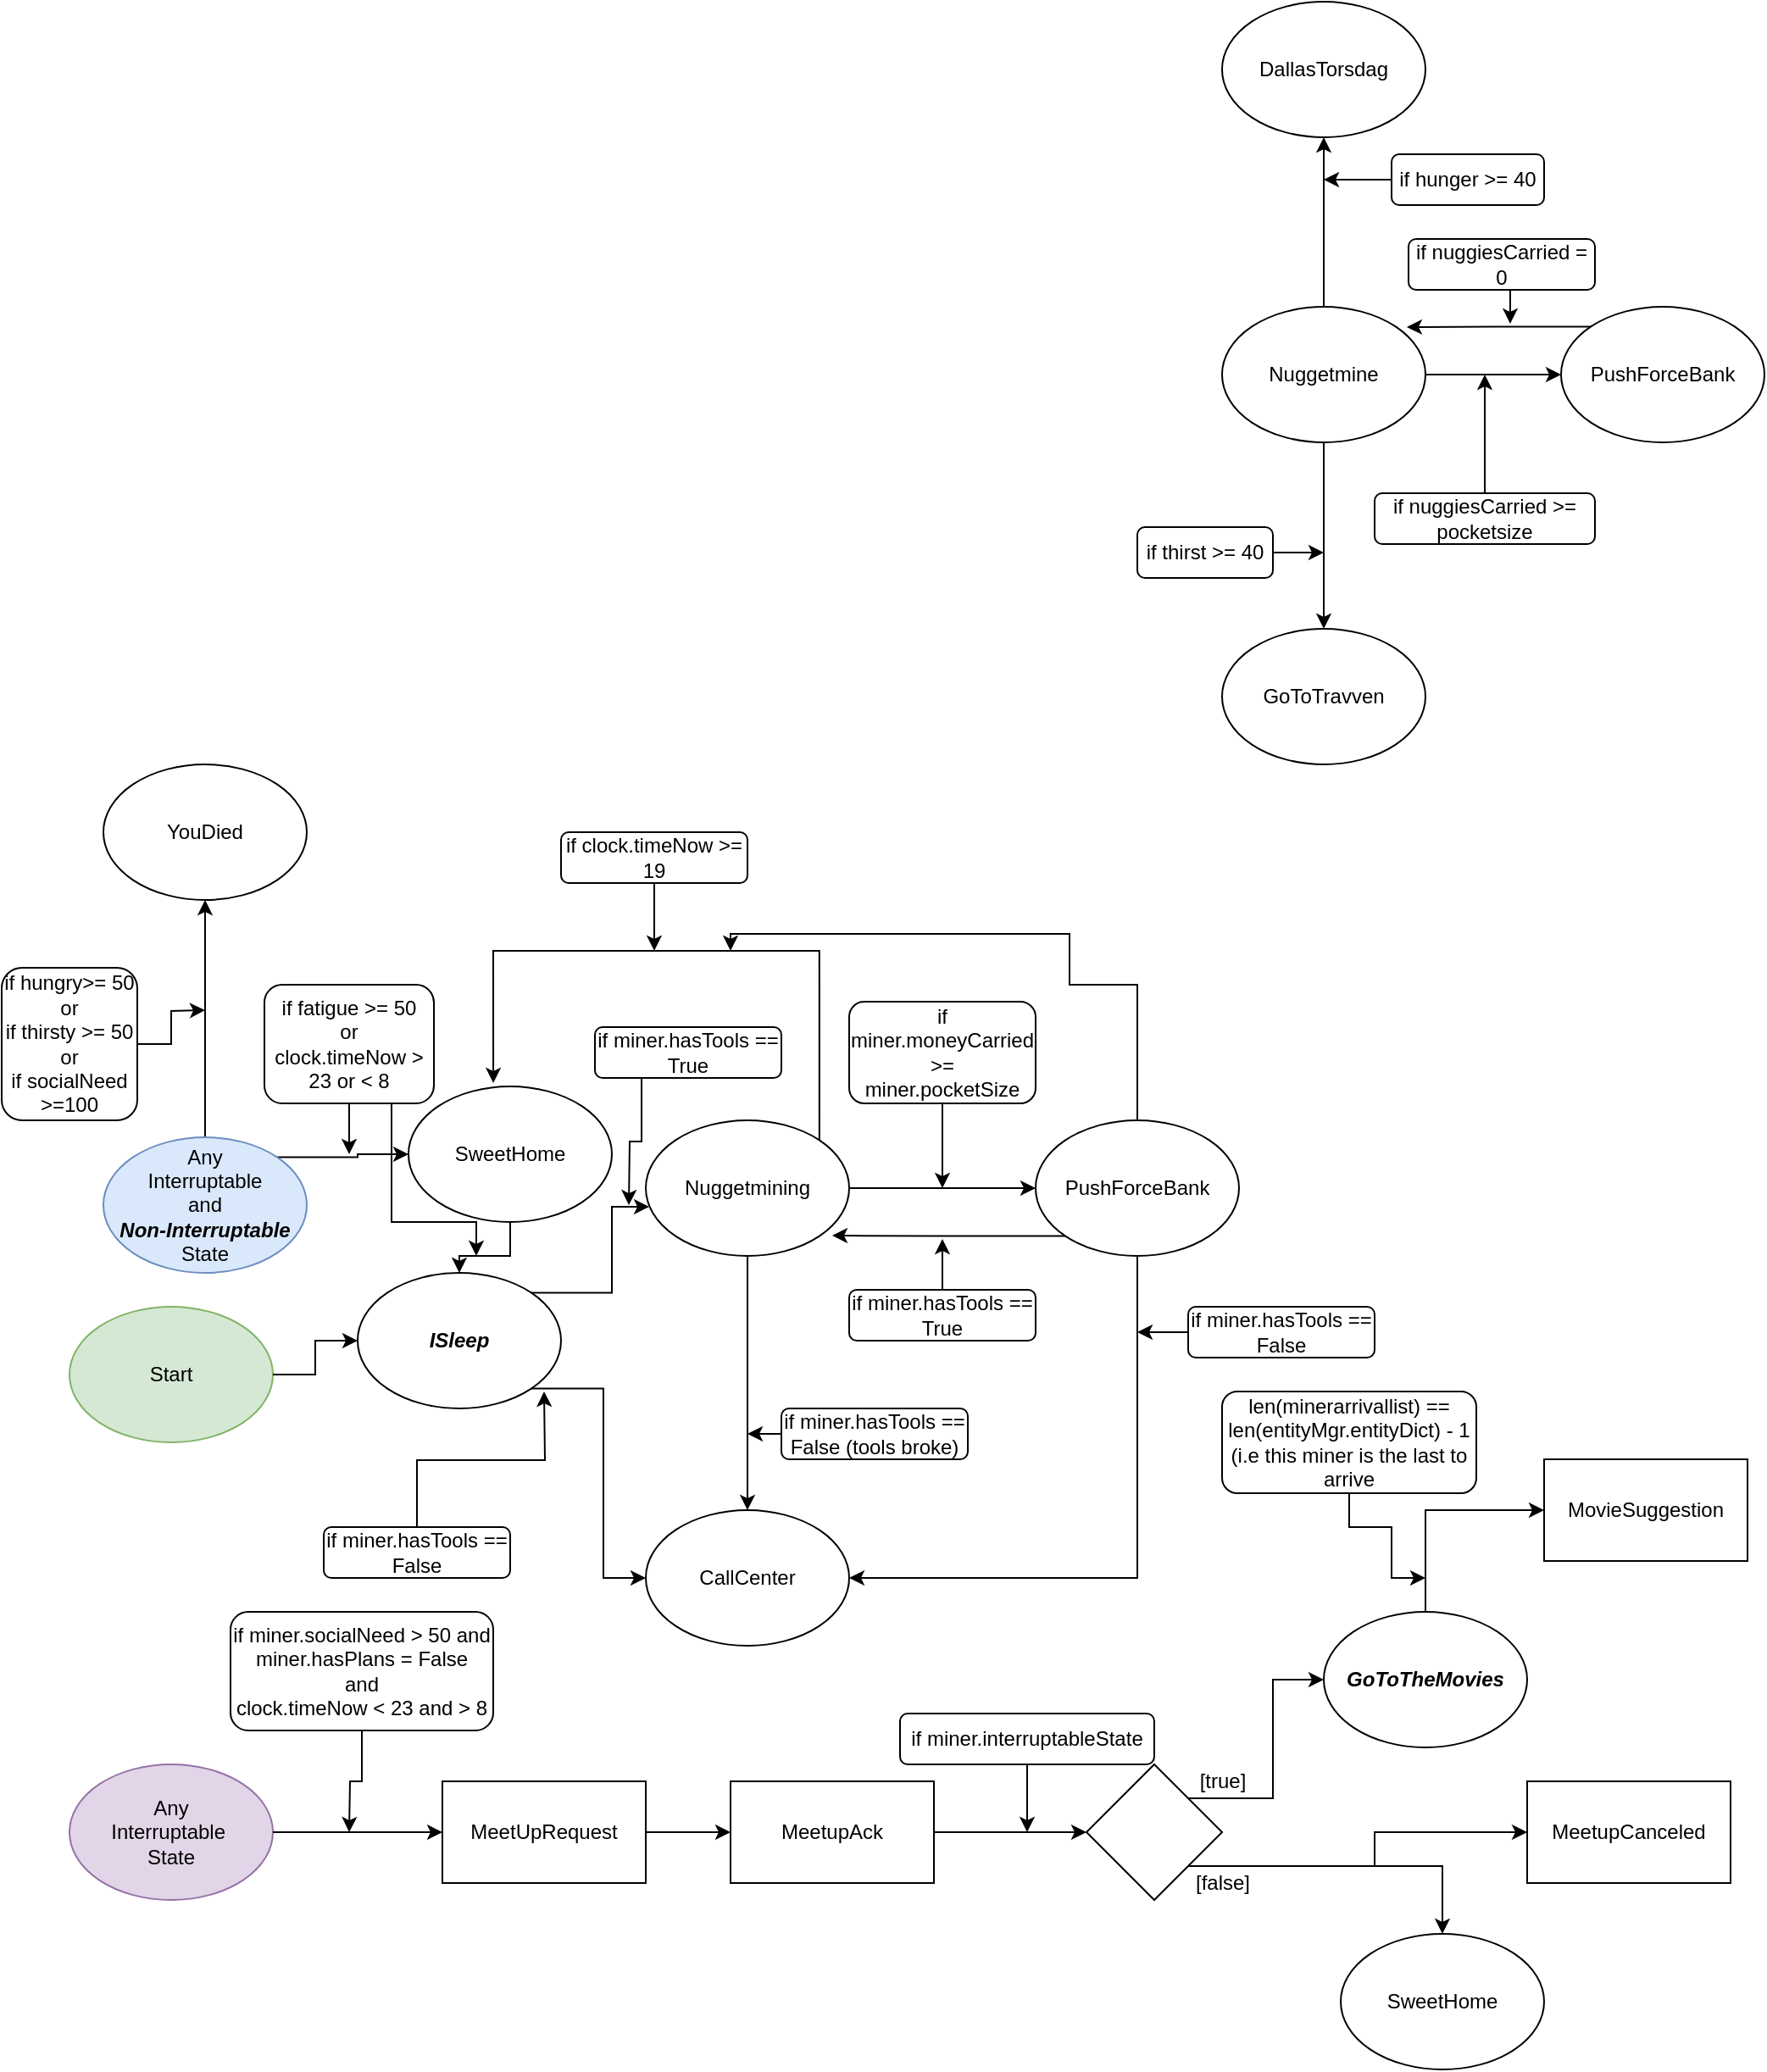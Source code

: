 <mxfile version="12.6.5" type="device"><diagram id="fdf_WBCvm2wgA68wb1EI" name="Page-1"><mxGraphModel dx="1422" dy="2042" grid="1" gridSize="10" guides="1" tooltips="1" connect="1" arrows="1" fold="1" page="1" pageScale="1" pageWidth="850" pageHeight="1100" math="0" shadow="0"><root><mxCell id="0"/><mxCell id="1" parent="0"/><mxCell id="K7hLNqGEeLTEueCjMqMA-26" style="edgeStyle=orthogonalEdgeStyle;rounded=0;orthogonalLoop=1;jettySize=auto;html=1;exitX=0.5;exitY=1;exitDx=0;exitDy=0;entryX=0.5;entryY=0;entryDx=0;entryDy=0;" parent="1" source="K7hLNqGEeLTEueCjMqMA-16" target="K7hLNqGEeLTEueCjMqMA-22" edge="1"><mxGeometry relative="1" as="geometry"/></mxCell><mxCell id="K7hLNqGEeLTEueCjMqMA-37" style="edgeStyle=orthogonalEdgeStyle;rounded=0;orthogonalLoop=1;jettySize=auto;html=1;exitX=0.5;exitY=0;exitDx=0;exitDy=0;entryX=0.5;entryY=1;entryDx=0;entryDy=0;" parent="1" source="K7hLNqGEeLTEueCjMqMA-16" target="K7hLNqGEeLTEueCjMqMA-35" edge="1"><mxGeometry relative="1" as="geometry"/></mxCell><mxCell id="K7hLNqGEeLTEueCjMqMA-43" style="edgeStyle=orthogonalEdgeStyle;rounded=0;orthogonalLoop=1;jettySize=auto;html=1;exitX=1;exitY=0.5;exitDx=0;exitDy=0;entryX=0;entryY=0.5;entryDx=0;entryDy=0;" parent="1" source="K7hLNqGEeLTEueCjMqMA-16" edge="1"><mxGeometry relative="1" as="geometry"><mxPoint x="950" y="-330" as="targetPoint"/></mxGeometry></mxCell><mxCell id="K7hLNqGEeLTEueCjMqMA-16" value="" style="ellipse;whiteSpace=wrap;html=1;" parent="1" vertex="1"><mxGeometry x="750" y="-370" width="120" height="80" as="geometry"/></mxCell><mxCell id="K7hLNqGEeLTEueCjMqMA-17" value="Nuggetmine" style="text;html=1;align=center;verticalAlign=middle;whiteSpace=wrap;rounded=0;" parent="1" vertex="1"><mxGeometry x="790" y="-340" width="40" height="20" as="geometry"/></mxCell><mxCell id="K7hLNqGEeLTEueCjMqMA-25" value="" style="group" parent="1" vertex="1" connectable="0"><mxGeometry x="750" y="-180" width="120" height="80" as="geometry"/></mxCell><mxCell id="K7hLNqGEeLTEueCjMqMA-22" value="" style="ellipse;whiteSpace=wrap;html=1;" parent="K7hLNqGEeLTEueCjMqMA-25" vertex="1"><mxGeometry width="120" height="80" as="geometry"/></mxCell><mxCell id="K7hLNqGEeLTEueCjMqMA-24" value="&lt;font face=&quot;Helvetica&quot;&gt;GoToTravven&lt;/font&gt;" style="text;html=1;strokeColor=none;fillColor=none;align=center;verticalAlign=middle;whiteSpace=wrap;rounded=0;" parent="K7hLNqGEeLTEueCjMqMA-25" vertex="1"><mxGeometry x="25" y="20" width="70" height="40" as="geometry"/></mxCell><mxCell id="K7hLNqGEeLTEueCjMqMA-33" style="edgeStyle=orthogonalEdgeStyle;rounded=0;orthogonalLoop=1;jettySize=auto;html=1;exitX=1;exitY=0.5;exitDx=0;exitDy=0;" parent="1" source="K7hLNqGEeLTEueCjMqMA-32" edge="1"><mxGeometry relative="1" as="geometry"><mxPoint x="810" y="-225" as="targetPoint"/></mxGeometry></mxCell><mxCell id="K7hLNqGEeLTEueCjMqMA-32" value="if thirst &amp;gt;= 40" style="rounded=1;whiteSpace=wrap;html=1;" parent="1" vertex="1"><mxGeometry x="700" y="-240" width="80" height="30" as="geometry"/></mxCell><mxCell id="K7hLNqGEeLTEueCjMqMA-85" style="edgeStyle=orthogonalEdgeStyle;rounded=0;orthogonalLoop=1;jettySize=auto;html=1;exitX=0;exitY=0.5;exitDx=0;exitDy=0;" parent="1" source="K7hLNqGEeLTEueCjMqMA-38" edge="1"><mxGeometry relative="1" as="geometry"><mxPoint x="810" y="-445" as="targetPoint"/></mxGeometry></mxCell><mxCell id="K7hLNqGEeLTEueCjMqMA-38" value="if hunger &amp;gt;= 40" style="rounded=1;whiteSpace=wrap;html=1;" parent="1" vertex="1"><mxGeometry x="850" y="-460" width="90" height="30" as="geometry"/></mxCell><mxCell id="K7hLNqGEeLTEueCjMqMA-46" style="edgeStyle=orthogonalEdgeStyle;rounded=0;orthogonalLoop=1;jettySize=auto;html=1;exitX=0.5;exitY=0;exitDx=0;exitDy=0;" parent="1" source="K7hLNqGEeLTEueCjMqMA-44" edge="1"><mxGeometry relative="1" as="geometry"><mxPoint x="905" y="-330" as="targetPoint"/></mxGeometry></mxCell><mxCell id="K7hLNqGEeLTEueCjMqMA-44" value="if nuggiesCarried &amp;gt;= pocketsize" style="rounded=1;whiteSpace=wrap;html=1;" parent="1" vertex="1"><mxGeometry x="840" y="-260" width="130" height="30" as="geometry"/></mxCell><mxCell id="K7hLNqGEeLTEueCjMqMA-68" value="" style="group" parent="1" vertex="1" connectable="0"><mxGeometry x="950" y="-370" width="120" height="80" as="geometry"/></mxCell><mxCell id="K7hLNqGEeLTEueCjMqMA-69" value="" style="ellipse;whiteSpace=wrap;html=1;" parent="K7hLNqGEeLTEueCjMqMA-68" vertex="1"><mxGeometry width="120" height="80" as="geometry"/></mxCell><mxCell id="K7hLNqGEeLTEueCjMqMA-70" value="PushForceBank" style="text;html=1;strokeColor=none;fillColor=none;align=center;verticalAlign=middle;whiteSpace=wrap;rounded=0;" parent="K7hLNqGEeLTEueCjMqMA-68" vertex="1"><mxGeometry x="25" y="20" width="70" height="40" as="geometry"/></mxCell><mxCell id="K7hLNqGEeLTEueCjMqMA-75" value="" style="group" parent="1" vertex="1" connectable="0"><mxGeometry x="270" y="90" width="120" height="80" as="geometry"/></mxCell><mxCell id="K7hLNqGEeLTEueCjMqMA-76" value="" style="ellipse;whiteSpace=wrap;html=1;" parent="K7hLNqGEeLTEueCjMqMA-75" vertex="1"><mxGeometry width="120" height="80" as="geometry"/></mxCell><mxCell id="K7hLNqGEeLTEueCjMqMA-77" value="SweetHome" style="text;html=1;strokeColor=none;fillColor=none;align=center;verticalAlign=middle;whiteSpace=wrap;rounded=0;" parent="K7hLNqGEeLTEueCjMqMA-75" vertex="1"><mxGeometry x="25" y="20" width="70" height="40" as="geometry"/></mxCell><mxCell id="K7hLNqGEeLTEueCjMqMA-80" value="" style="group;fillColor=none;" parent="1" vertex="1" connectable="0"><mxGeometry x="70" y="220" width="120" height="80" as="geometry"/></mxCell><mxCell id="K7hLNqGEeLTEueCjMqMA-3" value="Start" style="text;html=1;strokeColor=none;fillColor=none;align=center;verticalAlign=middle;whiteSpace=wrap;rounded=0;" parent="K7hLNqGEeLTEueCjMqMA-80" vertex="1"><mxGeometry x="60" y="10" width="40" height="20" as="geometry"/></mxCell><mxCell id="K7hLNqGEeLTEueCjMqMA-51" value="" style="ellipse;whiteSpace=wrap;html=1;fillColor=#d5e8d4;strokeColor=#82b366;" parent="K7hLNqGEeLTEueCjMqMA-80" vertex="1"><mxGeometry width="120" height="80" as="geometry"/></mxCell><mxCell id="K7hLNqGEeLTEueCjMqMA-52" value="Start" style="text;html=1;strokeColor=none;fillColor=none;align=center;verticalAlign=middle;whiteSpace=wrap;rounded=0;" parent="K7hLNqGEeLTEueCjMqMA-80" vertex="1"><mxGeometry x="40" y="30" width="40" height="20" as="geometry"/></mxCell><mxCell id="K7hLNqGEeLTEueCjMqMA-84" style="edgeStyle=orthogonalEdgeStyle;rounded=0;orthogonalLoop=1;jettySize=auto;html=1;exitX=0;exitY=0;exitDx=0;exitDy=0;entryX=0.908;entryY=0.15;entryDx=0;entryDy=0;entryPerimeter=0;" parent="1" source="K7hLNqGEeLTEueCjMqMA-69" target="K7hLNqGEeLTEueCjMqMA-16" edge="1"><mxGeometry relative="1" as="geometry"/></mxCell><mxCell id="K7hLNqGEeLTEueCjMqMA-87" style="edgeStyle=orthogonalEdgeStyle;rounded=0;orthogonalLoop=1;jettySize=auto;html=1;exitX=0.5;exitY=1;exitDx=0;exitDy=0;" parent="1" source="K7hLNqGEeLTEueCjMqMA-86" edge="1"><mxGeometry relative="1" as="geometry"><mxPoint x="920" y="-360" as="targetPoint"/></mxGeometry></mxCell><mxCell id="K7hLNqGEeLTEueCjMqMA-86" value="if nuggiesCarried = 0" style="rounded=1;whiteSpace=wrap;html=1;" parent="1" vertex="1"><mxGeometry x="860" y="-410" width="110" height="30" as="geometry"/></mxCell><mxCell id="K7hLNqGEeLTEueCjMqMA-92" style="edgeStyle=orthogonalEdgeStyle;rounded=0;orthogonalLoop=1;jettySize=auto;html=1;exitX=1;exitY=0;exitDx=0;exitDy=0;" parent="1" source="K7hLNqGEeLTEueCjMqMA-72" target="K7hLNqGEeLTEueCjMqMA-76" edge="1"><mxGeometry relative="1" as="geometry"/></mxCell><mxCell id="K7hLNqGEeLTEueCjMqMA-95" value="" style="group" parent="1" vertex="1" connectable="0"><mxGeometry x="750" y="-550" width="120" height="80" as="geometry"/></mxCell><mxCell id="K7hLNqGEeLTEueCjMqMA-34" value="" style="group" parent="K7hLNqGEeLTEueCjMqMA-95" vertex="1" connectable="0"><mxGeometry width="120" height="80" as="geometry"/></mxCell><mxCell id="K7hLNqGEeLTEueCjMqMA-35" value="" style="ellipse;whiteSpace=wrap;html=1;" parent="K7hLNqGEeLTEueCjMqMA-34" vertex="1"><mxGeometry width="120" height="80" as="geometry"/></mxCell><mxCell id="K7hLNqGEeLTEueCjMqMA-36" value="DallasTorsdag" style="text;html=1;strokeColor=none;fillColor=none;align=center;verticalAlign=middle;whiteSpace=wrap;rounded=0;" parent="K7hLNqGEeLTEueCjMqMA-34" vertex="1"><mxGeometry x="25" y="20" width="70" height="40" as="geometry"/></mxCell><mxCell id="K7hLNqGEeLTEueCjMqMA-96" value="" style="group" parent="1" vertex="1" connectable="0"><mxGeometry x="90" y="-100" width="120" height="80" as="geometry"/></mxCell><mxCell id="K7hLNqGEeLTEueCjMqMA-97" value="" style="group" parent="K7hLNqGEeLTEueCjMqMA-96" vertex="1" connectable="0"><mxGeometry width="120" height="80" as="geometry"/></mxCell><mxCell id="K7hLNqGEeLTEueCjMqMA-98" value="" style="ellipse;whiteSpace=wrap;html=1;" parent="K7hLNqGEeLTEueCjMqMA-97" vertex="1"><mxGeometry width="120" height="80" as="geometry"/></mxCell><mxCell id="K7hLNqGEeLTEueCjMqMA-99" value="YouDied" style="text;html=1;strokeColor=none;fillColor=none;align=center;verticalAlign=middle;whiteSpace=wrap;rounded=0;" parent="K7hLNqGEeLTEueCjMqMA-97" vertex="1"><mxGeometry x="25" y="20" width="70" height="40" as="geometry"/></mxCell><mxCell id="K7hLNqGEeLTEueCjMqMA-102" style="edgeStyle=orthogonalEdgeStyle;rounded=0;orthogonalLoop=1;jettySize=auto;html=1;exitX=0.5;exitY=0;exitDx=0;exitDy=0;entryX=0.5;entryY=1;entryDx=0;entryDy=0;" parent="1" source="K7hLNqGEeLTEueCjMqMA-72" target="K7hLNqGEeLTEueCjMqMA-98" edge="1"><mxGeometry relative="1" as="geometry"/></mxCell><mxCell id="K7hLNqGEeLTEueCjMqMA-104" style="edgeStyle=orthogonalEdgeStyle;rounded=0;orthogonalLoop=1;jettySize=auto;html=1;exitX=1;exitY=0.5;exitDx=0;exitDy=0;" parent="1" source="K7hLNqGEeLTEueCjMqMA-103" edge="1"><mxGeometry relative="1" as="geometry"><mxPoint x="150" y="45" as="targetPoint"/></mxGeometry></mxCell><mxCell id="K7hLNqGEeLTEueCjMqMA-103" value="&lt;div&gt;if hungry&amp;gt;= 50&lt;/div&gt;&lt;div&gt;or&lt;/div&gt;&lt;div&gt;if thirsty &amp;gt;= 50&lt;br&gt;&lt;/div&gt;&lt;div&gt;or&lt;/div&gt;&lt;div&gt;if socialNeed &amp;gt;=100&lt;/div&gt;" style="rounded=1;whiteSpace=wrap;html=1;" parent="1" vertex="1"><mxGeometry x="30" y="20" width="80" height="90" as="geometry"/></mxCell><mxCell id="eoAKdvufWvspaA0zsTED-4" style="edgeStyle=orthogonalEdgeStyle;rounded=0;orthogonalLoop=1;jettySize=auto;html=1;exitX=0.5;exitY=1;exitDx=0;exitDy=0;" edge="1" parent="1" source="K7hLNqGEeLTEueCjMqMA-81"><mxGeometry relative="1" as="geometry"><mxPoint x="235" y="130" as="targetPoint"/></mxGeometry></mxCell><mxCell id="eoAKdvufWvspaA0zsTED-5" style="edgeStyle=orthogonalEdgeStyle;rounded=0;orthogonalLoop=1;jettySize=auto;html=1;exitX=0.5;exitY=1;exitDx=0;exitDy=0;" edge="1" parent="1" source="K7hLNqGEeLTEueCjMqMA-76" target="K7hLNqGEeLTEueCjMqMA-8"><mxGeometry relative="1" as="geometry"/></mxCell><mxCell id="eoAKdvufWvspaA0zsTED-6" style="edgeStyle=orthogonalEdgeStyle;rounded=0;orthogonalLoop=1;jettySize=auto;html=1;exitX=0.75;exitY=1;exitDx=0;exitDy=0;" edge="1" parent="1" source="K7hLNqGEeLTEueCjMqMA-81"><mxGeometry relative="1" as="geometry"><mxPoint x="310" y="190" as="targetPoint"/><Array as="points"><mxPoint x="260" y="170"/><mxPoint x="310" y="170"/></Array></mxGeometry></mxCell><mxCell id="eoAKdvufWvspaA0zsTED-8" style="edgeStyle=orthogonalEdgeStyle;rounded=0;orthogonalLoop=1;jettySize=auto;html=1;exitX=1;exitY=0.5;exitDx=0;exitDy=0;" edge="1" parent="1" source="K7hLNqGEeLTEueCjMqMA-51" target="K7hLNqGEeLTEueCjMqMA-8"><mxGeometry relative="1" as="geometry"/></mxCell><mxCell id="eoAKdvufWvspaA0zsTED-10" value="" style="group" vertex="1" connectable="0" parent="1"><mxGeometry x="240" y="200" width="120" height="80" as="geometry"/></mxCell><mxCell id="K7hLNqGEeLTEueCjMqMA-8" value="" style="ellipse;whiteSpace=wrap;html=1;" parent="eoAKdvufWvspaA0zsTED-10" vertex="1"><mxGeometry width="120" height="80" as="geometry"/></mxCell><mxCell id="K7hLNqGEeLTEueCjMqMA-9" value="&lt;i&gt;&lt;b&gt;ISleep&lt;/b&gt;&lt;/i&gt;" style="text;html=1;align=center;verticalAlign=middle;whiteSpace=wrap;rounded=0;" parent="eoAKdvufWvspaA0zsTED-10" vertex="1"><mxGeometry x="40" y="30" width="40" height="20" as="geometry"/></mxCell><mxCell id="eoAKdvufWvspaA0zsTED-11" value="" style="group" vertex="1" connectable="0" parent="1"><mxGeometry x="410" y="110" width="120" height="80" as="geometry"/></mxCell><mxCell id="eoAKdvufWvspaA0zsTED-12" value="" style="ellipse;whiteSpace=wrap;html=1;" vertex="1" parent="eoAKdvufWvspaA0zsTED-11"><mxGeometry width="120" height="80" as="geometry"/></mxCell><mxCell id="eoAKdvufWvspaA0zsTED-13" value="Nuggetmining" style="text;html=1;align=center;verticalAlign=middle;whiteSpace=wrap;rounded=0;" vertex="1" parent="eoAKdvufWvspaA0zsTED-11"><mxGeometry x="40" y="30" width="40" height="20" as="geometry"/></mxCell><mxCell id="eoAKdvufWvspaA0zsTED-29" style="edgeStyle=orthogonalEdgeStyle;rounded=0;orthogonalLoop=1;jettySize=auto;html=1;exitX=0.25;exitY=1;exitDx=0;exitDy=0;" edge="1" parent="1" source="eoAKdvufWvspaA0zsTED-15"><mxGeometry relative="1" as="geometry"><mxPoint x="400" y="160" as="targetPoint"/></mxGeometry></mxCell><mxCell id="eoAKdvufWvspaA0zsTED-15" value="if miner.hasTools == True" style="rounded=1;whiteSpace=wrap;html=1;" vertex="1" parent="1"><mxGeometry x="380" y="55" width="110" height="30" as="geometry"/></mxCell><mxCell id="eoAKdvufWvspaA0zsTED-17" value="" style="group" vertex="1" connectable="0" parent="1"><mxGeometry x="410" y="340" width="120" height="80" as="geometry"/></mxCell><mxCell id="eoAKdvufWvspaA0zsTED-18" value="" style="ellipse;whiteSpace=wrap;html=1;" vertex="1" parent="eoAKdvufWvspaA0zsTED-17"><mxGeometry width="120" height="80" as="geometry"/></mxCell><mxCell id="eoAKdvufWvspaA0zsTED-19" value="CallCenter" style="text;html=1;align=center;verticalAlign=middle;whiteSpace=wrap;rounded=0;" vertex="1" parent="eoAKdvufWvspaA0zsTED-17"><mxGeometry x="40" y="30" width="40" height="20" as="geometry"/></mxCell><mxCell id="eoAKdvufWvspaA0zsTED-30" style="edgeStyle=orthogonalEdgeStyle;rounded=0;orthogonalLoop=1;jettySize=auto;html=1;exitX=0.5;exitY=0;exitDx=0;exitDy=0;" edge="1" parent="1" source="eoAKdvufWvspaA0zsTED-22"><mxGeometry relative="1" as="geometry"><mxPoint x="350" y="270" as="targetPoint"/></mxGeometry></mxCell><mxCell id="eoAKdvufWvspaA0zsTED-22" value="if miner.hasTools == False" style="rounded=1;whiteSpace=wrap;html=1;" vertex="1" parent="1"><mxGeometry x="220" y="350" width="110" height="30" as="geometry"/></mxCell><mxCell id="eoAKdvufWvspaA0zsTED-27" style="edgeStyle=orthogonalEdgeStyle;rounded=0;orthogonalLoop=1;jettySize=auto;html=1;exitX=1;exitY=1;exitDx=0;exitDy=0;entryX=0;entryY=0.5;entryDx=0;entryDy=0;" edge="1" parent="1" source="K7hLNqGEeLTEueCjMqMA-8" target="eoAKdvufWvspaA0zsTED-18"><mxGeometry relative="1" as="geometry"/></mxCell><mxCell id="eoAKdvufWvspaA0zsTED-28" style="edgeStyle=orthogonalEdgeStyle;rounded=0;orthogonalLoop=1;jettySize=auto;html=1;exitX=1;exitY=0;exitDx=0;exitDy=0;entryX=0.017;entryY=0.638;entryDx=0;entryDy=0;entryPerimeter=0;" edge="1" parent="1" source="K7hLNqGEeLTEueCjMqMA-8" target="eoAKdvufWvspaA0zsTED-12"><mxGeometry relative="1" as="geometry"><Array as="points"><mxPoint x="390" y="212"/><mxPoint x="390" y="161"/></Array></mxGeometry></mxCell><mxCell id="eoAKdvufWvspaA0zsTED-31" value="" style="group" vertex="1" connectable="0" parent="1"><mxGeometry x="640" y="110" width="120" height="80" as="geometry"/></mxCell><mxCell id="eoAKdvufWvspaA0zsTED-32" value="" style="ellipse;whiteSpace=wrap;html=1;" vertex="1" parent="eoAKdvufWvspaA0zsTED-31"><mxGeometry width="120" height="80" as="geometry"/></mxCell><mxCell id="eoAKdvufWvspaA0zsTED-33" value="PushForceBank" style="text;html=1;align=center;verticalAlign=middle;whiteSpace=wrap;rounded=0;" vertex="1" parent="eoAKdvufWvspaA0zsTED-31"><mxGeometry x="40" y="30" width="40" height="20" as="geometry"/></mxCell><mxCell id="eoAKdvufWvspaA0zsTED-34" style="edgeStyle=orthogonalEdgeStyle;rounded=0;orthogonalLoop=1;jettySize=auto;html=1;exitX=1;exitY=0.5;exitDx=0;exitDy=0;" edge="1" parent="1" source="eoAKdvufWvspaA0zsTED-12"><mxGeometry relative="1" as="geometry"><mxPoint x="640" y="150" as="targetPoint"/></mxGeometry></mxCell><mxCell id="eoAKdvufWvspaA0zsTED-41" style="edgeStyle=orthogonalEdgeStyle;rounded=0;orthogonalLoop=1;jettySize=auto;html=1;exitX=0.5;exitY=1;exitDx=0;exitDy=0;" edge="1" parent="1" source="eoAKdvufWvspaA0zsTED-38"><mxGeometry relative="1" as="geometry"><mxPoint x="585" y="150" as="targetPoint"/></mxGeometry></mxCell><mxCell id="eoAKdvufWvspaA0zsTED-38" value="if miner.moneyCarried&lt;br&gt;&amp;gt;= miner.pocketSize" style="rounded=1;whiteSpace=wrap;html=1;" vertex="1" parent="1"><mxGeometry x="530" y="40" width="110" height="60" as="geometry"/></mxCell><mxCell id="eoAKdvufWvspaA0zsTED-43" style="edgeStyle=orthogonalEdgeStyle;rounded=0;orthogonalLoop=1;jettySize=auto;html=1;exitX=1;exitY=0;exitDx=0;exitDy=0;entryX=0.417;entryY=-0.025;entryDx=0;entryDy=0;entryPerimeter=0;" edge="1" parent="1" source="eoAKdvufWvspaA0zsTED-12" target="K7hLNqGEeLTEueCjMqMA-76"><mxGeometry relative="1" as="geometry"><mxPoint x="320" y="-40" as="targetPoint"/><Array as="points"><mxPoint x="512" y="10"/><mxPoint x="320" y="10"/></Array></mxGeometry></mxCell><mxCell id="eoAKdvufWvspaA0zsTED-45" style="edgeStyle=orthogonalEdgeStyle;rounded=0;orthogonalLoop=1;jettySize=auto;html=1;exitX=0.5;exitY=1;exitDx=0;exitDy=0;" edge="1" parent="1" source="eoAKdvufWvspaA0zsTED-44"><mxGeometry relative="1" as="geometry"><mxPoint x="415" y="10" as="targetPoint"/></mxGeometry></mxCell><mxCell id="eoAKdvufWvspaA0zsTED-44" value="if clock.timeNow &amp;gt;= 19" style="rounded=1;whiteSpace=wrap;html=1;" vertex="1" parent="1"><mxGeometry x="360" y="-60" width="110" height="30" as="geometry"/></mxCell><mxCell id="eoAKdvufWvspaA0zsTED-46" style="edgeStyle=orthogonalEdgeStyle;rounded=0;orthogonalLoop=1;jettySize=auto;html=1;exitX=0.5;exitY=0;exitDx=0;exitDy=0;" edge="1" parent="1" source="eoAKdvufWvspaA0zsTED-32"><mxGeometry relative="1" as="geometry"><mxPoint x="460" y="10" as="targetPoint"/><Array as="points"><mxPoint x="700" y="30"/><mxPoint x="660" y="30"/><mxPoint x="660"/><mxPoint x="460"/><mxPoint x="460" y="10"/></Array></mxGeometry></mxCell><mxCell id="eoAKdvufWvspaA0zsTED-47" style="edgeStyle=orthogonalEdgeStyle;rounded=0;orthogonalLoop=1;jettySize=auto;html=1;exitX=0.5;exitY=1;exitDx=0;exitDy=0;entryX=0.5;entryY=0;entryDx=0;entryDy=0;" edge="1" parent="1" source="eoAKdvufWvspaA0zsTED-12" target="eoAKdvufWvspaA0zsTED-18"><mxGeometry relative="1" as="geometry"/></mxCell><mxCell id="eoAKdvufWvspaA0zsTED-62" style="edgeStyle=orthogonalEdgeStyle;rounded=0;orthogonalLoop=1;jettySize=auto;html=1;exitX=0;exitY=0.5;exitDx=0;exitDy=0;" edge="1" parent="1" source="eoAKdvufWvspaA0zsTED-51"><mxGeometry relative="1" as="geometry"><mxPoint x="470" y="295" as="targetPoint"/></mxGeometry></mxCell><mxCell id="eoAKdvufWvspaA0zsTED-51" value="if miner.hasTools == False (tools broke)" style="rounded=1;whiteSpace=wrap;html=1;" vertex="1" parent="1"><mxGeometry x="490" y="280" width="110" height="30" as="geometry"/></mxCell><mxCell id="eoAKdvufWvspaA0zsTED-54" style="edgeStyle=orthogonalEdgeStyle;rounded=0;orthogonalLoop=1;jettySize=auto;html=1;exitX=0.5;exitY=1;exitDx=0;exitDy=0;entryX=1;entryY=0.5;entryDx=0;entryDy=0;" edge="1" parent="1" source="eoAKdvufWvspaA0zsTED-32" target="eoAKdvufWvspaA0zsTED-18"><mxGeometry relative="1" as="geometry"/></mxCell><mxCell id="eoAKdvufWvspaA0zsTED-56" style="edgeStyle=orthogonalEdgeStyle;rounded=0;orthogonalLoop=1;jettySize=auto;html=1;exitX=0;exitY=0.5;exitDx=0;exitDy=0;" edge="1" parent="1" source="eoAKdvufWvspaA0zsTED-55"><mxGeometry relative="1" as="geometry"><mxPoint x="700" y="235" as="targetPoint"/></mxGeometry></mxCell><mxCell id="eoAKdvufWvspaA0zsTED-55" value="if miner.hasTools == False" style="rounded=1;whiteSpace=wrap;html=1;" vertex="1" parent="1"><mxGeometry x="730" y="220" width="110" height="30" as="geometry"/></mxCell><mxCell id="eoAKdvufWvspaA0zsTED-63" style="edgeStyle=orthogonalEdgeStyle;rounded=0;orthogonalLoop=1;jettySize=auto;html=1;exitX=0;exitY=1;exitDx=0;exitDy=0;" edge="1" parent="1" source="eoAKdvufWvspaA0zsTED-32"><mxGeometry relative="1" as="geometry"><mxPoint x="520" y="178" as="targetPoint"/></mxGeometry></mxCell><mxCell id="eoAKdvufWvspaA0zsTED-65" style="edgeStyle=orthogonalEdgeStyle;rounded=0;orthogonalLoop=1;jettySize=auto;html=1;exitX=0.5;exitY=0;exitDx=0;exitDy=0;" edge="1" parent="1" source="eoAKdvufWvspaA0zsTED-64"><mxGeometry relative="1" as="geometry"><mxPoint x="585" y="180" as="targetPoint"/></mxGeometry></mxCell><mxCell id="eoAKdvufWvspaA0zsTED-64" value="if miner.hasTools == True" style="rounded=1;whiteSpace=wrap;html=1;" vertex="1" parent="1"><mxGeometry x="530" y="210" width="110" height="30" as="geometry"/></mxCell><mxCell id="eoAKdvufWvspaA0zsTED-3" value="" style="group" vertex="1" connectable="0" parent="1"><mxGeometry x="90" y="120" width="120" height="80" as="geometry"/></mxCell><mxCell id="K7hLNqGEeLTEueCjMqMA-72" value="" style="ellipse;whiteSpace=wrap;html=1;fillColor=#dae8fc;strokeColor=#6c8ebf;" parent="eoAKdvufWvspaA0zsTED-3" vertex="1"><mxGeometry width="120" height="80" as="geometry"/></mxCell><mxCell id="K7hLNqGEeLTEueCjMqMA-73" value="&lt;div&gt;Any &lt;br&gt;Interruptable&lt;/div&gt;&lt;div&gt;and&lt;/div&gt;&lt;div&gt;&lt;b&gt;&lt;i&gt;Non-Interruptable&lt;/i&gt;&lt;/b&gt;&lt;br&gt;State&lt;/div&gt;" style="text;html=1;strokeColor=none;fillColor=none;align=center;verticalAlign=middle;whiteSpace=wrap;rounded=0;" parent="eoAKdvufWvspaA0zsTED-3" vertex="1"><mxGeometry y="30" width="120" height="20" as="geometry"/></mxCell><mxCell id="K7hLNqGEeLTEueCjMqMA-81" value="if fatigue &amp;gt;= 50&lt;br&gt;or &lt;br&gt;clock.timeNow &amp;gt; 23 or &amp;lt; 8" style="rounded=1;whiteSpace=wrap;html=1;" parent="1" vertex="1"><mxGeometry x="185" y="30" width="100" height="70" as="geometry"/></mxCell><mxCell id="eoAKdvufWvspaA0zsTED-72" value="" style="group" vertex="1" connectable="0" parent="1"><mxGeometry x="70" y="490" width="120" height="80" as="geometry"/></mxCell><mxCell id="eoAKdvufWvspaA0zsTED-69" value="" style="group;" vertex="1" connectable="0" parent="eoAKdvufWvspaA0zsTED-72"><mxGeometry width="120" height="80" as="geometry"/></mxCell><mxCell id="eoAKdvufWvspaA0zsTED-66" value="" style="group;fillColor=none;strokeColor=none;gradientColor=#ffffff;" vertex="1" connectable="0" parent="eoAKdvufWvspaA0zsTED-69"><mxGeometry width="120" height="80" as="geometry"/></mxCell><mxCell id="eoAKdvufWvspaA0zsTED-67" value="" style="ellipse;whiteSpace=wrap;html=1;fillColor=#e1d5e7;strokeColor=#9673a6;" vertex="1" parent="eoAKdvufWvspaA0zsTED-66"><mxGeometry width="120" height="80" as="geometry"/></mxCell><mxCell id="eoAKdvufWvspaA0zsTED-68" value="&lt;div&gt;Any&lt;/div&gt;&lt;div&gt;Interruptable&amp;nbsp;&lt;/div&gt;&lt;div&gt;State&lt;/div&gt;" style="text;html=1;align=center;verticalAlign=middle;whiteSpace=wrap;rounded=0;" vertex="1" parent="eoAKdvufWvspaA0zsTED-66"><mxGeometry x="20" y="15" width="80" height="50" as="geometry"/></mxCell><mxCell id="eoAKdvufWvspaA0zsTED-84" style="edgeStyle=orthogonalEdgeStyle;rounded=0;orthogonalLoop=1;jettySize=auto;html=1;exitX=1;exitY=0.5;exitDx=0;exitDy=0;entryX=0;entryY=0.5;entryDx=0;entryDy=0;" edge="1" parent="1" source="eoAKdvufWvspaA0zsTED-78" target="eoAKdvufWvspaA0zsTED-83"><mxGeometry relative="1" as="geometry"/></mxCell><mxCell id="eoAKdvufWvspaA0zsTED-78" value="MeetUpRequest" style="rounded=0;whiteSpace=wrap;html=1;fillColor=none;gradientColor=#DBABFF;align=center;" vertex="1" parent="1"><mxGeometry x="290" y="500" width="120" height="60" as="geometry"/></mxCell><mxCell id="eoAKdvufWvspaA0zsTED-79" style="edgeStyle=orthogonalEdgeStyle;rounded=0;orthogonalLoop=1;jettySize=auto;html=1;exitX=1;exitY=0.5;exitDx=0;exitDy=0;entryX=0;entryY=0.5;entryDx=0;entryDy=0;" edge="1" parent="1" source="eoAKdvufWvspaA0zsTED-67" target="eoAKdvufWvspaA0zsTED-78"><mxGeometry relative="1" as="geometry"/></mxCell><mxCell id="eoAKdvufWvspaA0zsTED-81" style="edgeStyle=orthogonalEdgeStyle;rounded=0;orthogonalLoop=1;jettySize=auto;html=1;exitX=0.5;exitY=1;exitDx=0;exitDy=0;" edge="1" parent="1" source="eoAKdvufWvspaA0zsTED-80"><mxGeometry relative="1" as="geometry"><mxPoint x="235" y="530" as="targetPoint"/></mxGeometry></mxCell><mxCell id="eoAKdvufWvspaA0zsTED-80" value="if miner.socialNeed &amp;gt; 50 and miner.hasPlans = False&lt;br&gt;and&lt;br&gt;clock.timeNow &amp;lt; 23 and &amp;gt; 8" style="rounded=1;whiteSpace=wrap;html=1;" vertex="1" parent="1"><mxGeometry x="165" y="400" width="155" height="70" as="geometry"/></mxCell><mxCell id="eoAKdvufWvspaA0zsTED-106" style="edgeStyle=orthogonalEdgeStyle;rounded=0;orthogonalLoop=1;jettySize=auto;html=1;exitX=1;exitY=0.5;exitDx=0;exitDy=0;" edge="1" parent="1" source="eoAKdvufWvspaA0zsTED-83" target="eoAKdvufWvspaA0zsTED-105"><mxGeometry relative="1" as="geometry"/></mxCell><mxCell id="eoAKdvufWvspaA0zsTED-83" value="MeetupAck" style="rounded=0;whiteSpace=wrap;html=1;fillColor=none;gradientColor=#DBABFF;align=center;" vertex="1" parent="1"><mxGeometry x="460" y="500" width="120" height="60" as="geometry"/></mxCell><mxCell id="eoAKdvufWvspaA0zsTED-86" value="" style="group" vertex="1" connectable="0" parent="1"><mxGeometry x="810" y="400" width="120" height="80" as="geometry"/></mxCell><mxCell id="eoAKdvufWvspaA0zsTED-87" value="" style="ellipse;whiteSpace=wrap;html=1;" vertex="1" parent="eoAKdvufWvspaA0zsTED-86"><mxGeometry width="120" height="80" as="geometry"/></mxCell><mxCell id="eoAKdvufWvspaA0zsTED-88" value="&lt;b&gt;&lt;i&gt;GoToTheMovies&lt;/i&gt;&lt;/b&gt;" style="text;html=1;align=center;verticalAlign=middle;whiteSpace=wrap;rounded=0;" vertex="1" parent="eoAKdvufWvspaA0zsTED-86"><mxGeometry x="40" y="30" width="40" height="20" as="geometry"/></mxCell><mxCell id="eoAKdvufWvspaA0zsTED-107" style="edgeStyle=orthogonalEdgeStyle;rounded=0;orthogonalLoop=1;jettySize=auto;html=1;exitX=0.5;exitY=1;exitDx=0;exitDy=0;" edge="1" parent="1" source="eoAKdvufWvspaA0zsTED-90"><mxGeometry relative="1" as="geometry"><mxPoint x="635" y="530" as="targetPoint"/></mxGeometry></mxCell><mxCell id="eoAKdvufWvspaA0zsTED-90" value="if miner.interruptableState" style="rounded=1;whiteSpace=wrap;html=1;" vertex="1" parent="1"><mxGeometry x="560" y="460" width="150" height="30" as="geometry"/></mxCell><mxCell id="eoAKdvufWvspaA0zsTED-93" value="" style="group" vertex="1" connectable="0" parent="1"><mxGeometry x="820" y="590" width="120" height="80" as="geometry"/></mxCell><mxCell id="eoAKdvufWvspaA0zsTED-94" value="" style="ellipse;whiteSpace=wrap;html=1;" vertex="1" parent="eoAKdvufWvspaA0zsTED-93"><mxGeometry width="120" height="80" as="geometry"/></mxCell><mxCell id="eoAKdvufWvspaA0zsTED-95" value="SweetHome" style="text;html=1;strokeColor=none;fillColor=none;align=center;verticalAlign=middle;whiteSpace=wrap;rounded=0;" vertex="1" parent="eoAKdvufWvspaA0zsTED-93"><mxGeometry x="25" y="20" width="70" height="40" as="geometry"/></mxCell><mxCell id="eoAKdvufWvspaA0zsTED-101" value="MeetupCanceled" style="rounded=0;whiteSpace=wrap;html=1;fillColor=none;gradientColor=#DBABFF;align=center;" vertex="1" parent="1"><mxGeometry x="930" y="500" width="120" height="60" as="geometry"/></mxCell><mxCell id="eoAKdvufWvspaA0zsTED-108" style="edgeStyle=orthogonalEdgeStyle;rounded=0;orthogonalLoop=1;jettySize=auto;html=1;exitX=1;exitY=0;exitDx=0;exitDy=0;entryX=0;entryY=0.5;entryDx=0;entryDy=0;" edge="1" parent="1" source="eoAKdvufWvspaA0zsTED-105" target="eoAKdvufWvspaA0zsTED-87"><mxGeometry relative="1" as="geometry"/></mxCell><mxCell id="eoAKdvufWvspaA0zsTED-112" style="edgeStyle=orthogonalEdgeStyle;rounded=0;orthogonalLoop=1;jettySize=auto;html=1;exitX=1;exitY=1;exitDx=0;exitDy=0;entryX=0.5;entryY=0;entryDx=0;entryDy=0;" edge="1" parent="1" source="eoAKdvufWvspaA0zsTED-105" target="eoAKdvufWvspaA0zsTED-94"><mxGeometry relative="1" as="geometry"/></mxCell><mxCell id="eoAKdvufWvspaA0zsTED-113" style="edgeStyle=orthogonalEdgeStyle;rounded=0;orthogonalLoop=1;jettySize=auto;html=1;exitX=1;exitY=1;exitDx=0;exitDy=0;entryX=0;entryY=0.5;entryDx=0;entryDy=0;" edge="1" parent="1" source="eoAKdvufWvspaA0zsTED-105" target="eoAKdvufWvspaA0zsTED-101"><mxGeometry relative="1" as="geometry"/></mxCell><mxCell id="eoAKdvufWvspaA0zsTED-105" value="" style="rhombus;whiteSpace=wrap;html=1;fillColor=none;gradientColor=#DBABFF;align=center;" vertex="1" parent="1"><mxGeometry x="670" y="490" width="80" height="80" as="geometry"/></mxCell><mxCell id="eoAKdvufWvspaA0zsTED-109" value="[true]" style="text;html=1;align=center;verticalAlign=middle;resizable=0;points=[];autosize=1;" vertex="1" parent="1"><mxGeometry x="730" y="490" width="40" height="20" as="geometry"/></mxCell><mxCell id="eoAKdvufWvspaA0zsTED-114" value="[false]" style="text;html=1;align=center;verticalAlign=middle;resizable=0;points=[];autosize=1;" vertex="1" parent="1"><mxGeometry x="725" y="550" width="50" height="20" as="geometry"/></mxCell><mxCell id="eoAKdvufWvspaA0zsTED-116" value="MovieSuggestion" style="rounded=0;whiteSpace=wrap;html=1;fillColor=none;gradientColor=#DBABFF;align=center;" vertex="1" parent="1"><mxGeometry x="940" y="310" width="120" height="60" as="geometry"/></mxCell><mxCell id="eoAKdvufWvspaA0zsTED-117" style="edgeStyle=orthogonalEdgeStyle;rounded=0;orthogonalLoop=1;jettySize=auto;html=1;exitX=0.5;exitY=0;exitDx=0;exitDy=0;entryX=0;entryY=0.5;entryDx=0;entryDy=0;" edge="1" parent="1" source="eoAKdvufWvspaA0zsTED-87" target="eoAKdvufWvspaA0zsTED-116"><mxGeometry relative="1" as="geometry"/></mxCell><mxCell id="eoAKdvufWvspaA0zsTED-120" style="edgeStyle=orthogonalEdgeStyle;rounded=0;orthogonalLoop=1;jettySize=auto;html=1;exitX=0.5;exitY=1;exitDx=0;exitDy=0;" edge="1" parent="1" source="eoAKdvufWvspaA0zsTED-118"><mxGeometry relative="1" as="geometry"><mxPoint x="870" y="380" as="targetPoint"/><Array as="points"><mxPoint x="825" y="350"/><mxPoint x="850" y="350"/><mxPoint x="850" y="380"/></Array></mxGeometry></mxCell><mxCell id="eoAKdvufWvspaA0zsTED-118" value="len(minerarrivallist) ==&lt;br&gt;len(entityMgr.entityDict) - 1&lt;br&gt;(i.e this miner is the last to arrive" style="rounded=1;whiteSpace=wrap;html=1;" vertex="1" parent="1"><mxGeometry x="750" y="270" width="150" height="60" as="geometry"/></mxCell></root></mxGraphModel></diagram></mxfile>